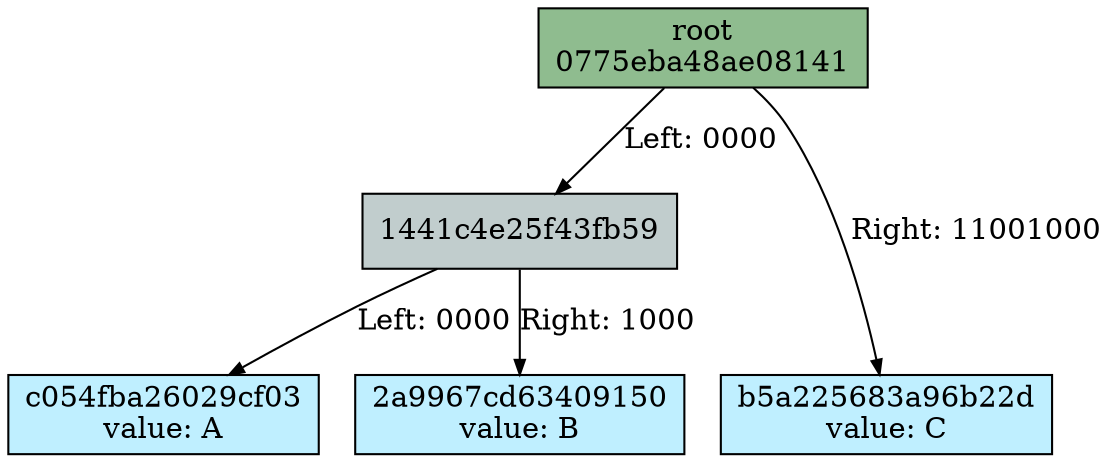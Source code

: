 Digraph merkletree {

h0775eba48ae08141 -> h1441c4e25f43fb59 [arrowsize=0.7 label="Left: 0000\l" nojustify=true ];
h1441c4e25f43fb59 -> hc054fba26029cf03 [arrowsize=0.7 label="Left: 0000" nojustify=true ];
h1441c4e25f43fb59 -> h2a9967cd63409150 [arrowsize=0.7 label="Right: 1000" nojustify=true ];
h0775eba48ae08141 -> hb5a225683a96b22d [arrowsize=0.7 label="Right: 11001000" nojustify=true ];

Subgraph depth_0 {
rank=same

h0775eba48ae08141 [fillcolor=darkseagreen label="root\n0775eba48ae08141" ordering=out shape=box style=filled ];
}


Subgraph depth_4 {
rank=same

h1441c4e25f43fb59 [fillcolor=azure3 label="1441c4e25f43fb59" ordering=out shape=box style=filled ];
}


Subgraph depth_256 {
rank=same

hc054fba26029cf03 [fillcolor=lightblue1 label="c054fba26029cf03\nvalue: A" ordering=out shape=box style=filled ];
h2a9967cd63409150 [fillcolor=lightblue1 label="2a9967cd63409150\nvalue: B" ordering=out shape=box style=filled ];
hb5a225683a96b22d [fillcolor=lightblue1 label="b5a225683a96b22d\nvalue: C" ordering=out shape=box style=filled ];
}

}
